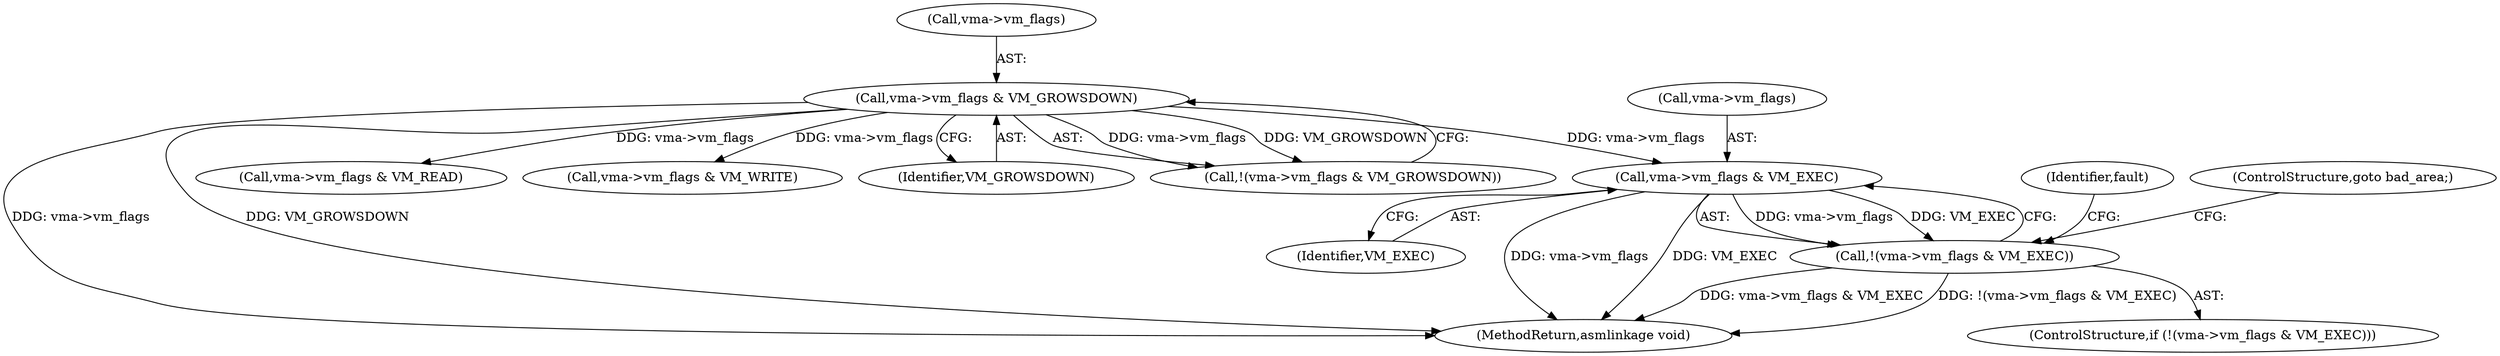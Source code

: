 digraph "0_linux_a8b0ca17b80e92faab46ee7179ba9e99ccb61233_30@pointer" {
"1000236" [label="(Call,vma->vm_flags & VM_EXEC)"];
"1000187" [label="(Call,vma->vm_flags & VM_GROWSDOWN)"];
"1000235" [label="(Call,!(vma->vm_flags & VM_EXEC))"];
"1000240" [label="(Identifier,VM_EXEC)"];
"1000507" [label="(MethodReturn,asmlinkage void)"];
"1000259" [label="(Call,vma->vm_flags & VM_READ)"];
"1000234" [label="(ControlStructure,if (!(vma->vm_flags & VM_EXEC)))"];
"1000266" [label="(Identifier,fault)"];
"1000249" [label="(Call,vma->vm_flags & VM_WRITE)"];
"1000235" [label="(Call,!(vma->vm_flags & VM_EXEC))"];
"1000236" [label="(Call,vma->vm_flags & VM_EXEC)"];
"1000237" [label="(Call,vma->vm_flags)"];
"1000191" [label="(Identifier,VM_GROWSDOWN)"];
"1000187" [label="(Call,vma->vm_flags & VM_GROWSDOWN)"];
"1000188" [label="(Call,vma->vm_flags)"];
"1000241" [label="(ControlStructure,goto bad_area;)"];
"1000186" [label="(Call,!(vma->vm_flags & VM_GROWSDOWN))"];
"1000236" -> "1000235"  [label="AST: "];
"1000236" -> "1000240"  [label="CFG: "];
"1000237" -> "1000236"  [label="AST: "];
"1000240" -> "1000236"  [label="AST: "];
"1000235" -> "1000236"  [label="CFG: "];
"1000236" -> "1000507"  [label="DDG: vma->vm_flags"];
"1000236" -> "1000507"  [label="DDG: VM_EXEC"];
"1000236" -> "1000235"  [label="DDG: vma->vm_flags"];
"1000236" -> "1000235"  [label="DDG: VM_EXEC"];
"1000187" -> "1000236"  [label="DDG: vma->vm_flags"];
"1000187" -> "1000186"  [label="AST: "];
"1000187" -> "1000191"  [label="CFG: "];
"1000188" -> "1000187"  [label="AST: "];
"1000191" -> "1000187"  [label="AST: "];
"1000186" -> "1000187"  [label="CFG: "];
"1000187" -> "1000507"  [label="DDG: vma->vm_flags"];
"1000187" -> "1000507"  [label="DDG: VM_GROWSDOWN"];
"1000187" -> "1000186"  [label="DDG: vma->vm_flags"];
"1000187" -> "1000186"  [label="DDG: VM_GROWSDOWN"];
"1000187" -> "1000249"  [label="DDG: vma->vm_flags"];
"1000187" -> "1000259"  [label="DDG: vma->vm_flags"];
"1000235" -> "1000234"  [label="AST: "];
"1000241" -> "1000235"  [label="CFG: "];
"1000266" -> "1000235"  [label="CFG: "];
"1000235" -> "1000507"  [label="DDG: vma->vm_flags & VM_EXEC"];
"1000235" -> "1000507"  [label="DDG: !(vma->vm_flags & VM_EXEC)"];
}
